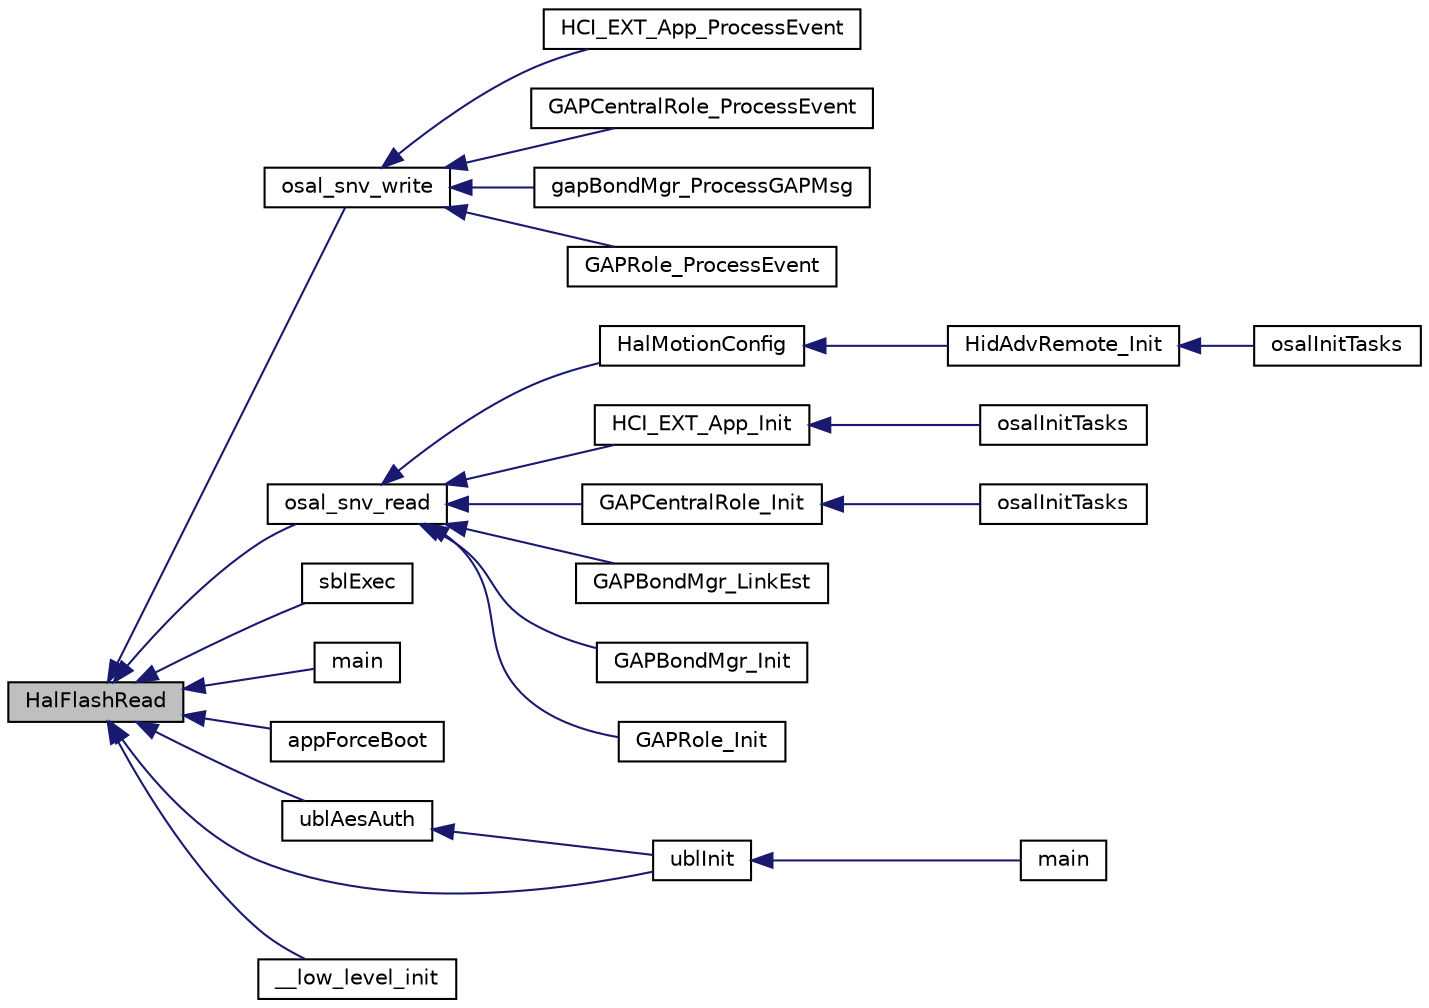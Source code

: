 digraph "HalFlashRead"
{
  edge [fontname="Helvetica",fontsize="10",labelfontname="Helvetica",labelfontsize="10"];
  node [fontname="Helvetica",fontsize="10",shape=record];
  rankdir="LR";
  Node1 [label="HalFlashRead",height=0.2,width=0.4,color="black", fillcolor="grey75", style="filled" fontcolor="black"];
  Node1 -> Node2 [dir="back",color="midnightblue",fontsize="10",style="solid",fontname="Helvetica"];
  Node2 [label="osal_snv_write",height=0.2,width=0.4,color="black", fillcolor="white", style="filled",URL="$osal__snv_8c.html#a029016762d0746f51511c90692db5e49"];
  Node2 -> Node3 [dir="back",color="midnightblue",fontsize="10",style="solid",fontname="Helvetica"];
  Node3 [label="HCI_EXT_App_ProcessEvent",height=0.2,width=0.4,color="black", fillcolor="white", style="filled",URL="$hci__ext__app_8h.html#aa7110c131acfef58384e49791e5b4303"];
  Node2 -> Node4 [dir="back",color="midnightblue",fontsize="10",style="solid",fontname="Helvetica"];
  Node4 [label="GAPCentralRole_ProcessEvent",height=0.2,width=0.4,color="black", fillcolor="white", style="filled",URL="$central_8h.html#aa6b4f185921bd29e5b28cefa0d3e58e1",tooltip="Central Profile Task event processing function. "];
  Node2 -> Node5 [dir="back",color="midnightblue",fontsize="10",style="solid",fontname="Helvetica"];
  Node5 [label="gapBondMgr_ProcessGAPMsg",height=0.2,width=0.4,color="black", fillcolor="white", style="filled",URL="$group___g_a_p_r_o_l_e_s___b_o_n_d_m_g_r___a_p_i.html#ga2c38f9823fb69e94a9fab1b8b88cc682",tooltip="This is a bypass mechanism to allow the bond manager to process GAP messages. "];
  Node2 -> Node6 [dir="back",color="midnightblue",fontsize="10",style="solid",fontname="Helvetica"];
  Node6 [label="GAPRole_ProcessEvent",height=0.2,width=0.4,color="black", fillcolor="white", style="filled",URL="$peripheral_8c.html#a17663b237f27642765ec9ca1f5cb63c4"];
  Node1 -> Node7 [dir="back",color="midnightblue",fontsize="10",style="solid",fontname="Helvetica"];
  Node7 [label="osal_snv_read",height=0.2,width=0.4,color="black", fillcolor="white", style="filled",URL="$osal__snv_8c.html#a035bb602a38bcd18450be7ad8075ba11"];
  Node7 -> Node8 [dir="back",color="midnightblue",fontsize="10",style="solid",fontname="Helvetica"];
  Node8 [label="HalMotionConfig",height=0.2,width=0.4,color="black", fillcolor="white", style="filled",URL="$hal__motion_8h.html#aa82cb8a2d8cab0e2d9188c0a8ba126e1"];
  Node8 -> Node9 [dir="back",color="midnightblue",fontsize="10",style="solid",fontname="Helvetica"];
  Node9 [label="HidAdvRemote_Init",height=0.2,width=0.4,color="black", fillcolor="white", style="filled",URL="$hid_adv_remote_8h.html#a9214b13e8b16b75583726016c869ff23"];
  Node9 -> Node10 [dir="back",color="midnightblue",fontsize="10",style="solid",fontname="Helvetica"];
  Node10 [label="osalInitTasks",height=0.2,width=0.4,color="black", fillcolor="white", style="filled",URL="$_o_s_a_l__hid_adv_remote_8c.html#a7ad49ef9f96d7753c3e77e0e69231bb2"];
  Node7 -> Node11 [dir="back",color="midnightblue",fontsize="10",style="solid",fontname="Helvetica"];
  Node11 [label="HCI_EXT_App_Init",height=0.2,width=0.4,color="black", fillcolor="white", style="filled",URL="$hci__ext__app_8h.html#a8b65a62461861fae144a408d2c02b002"];
  Node11 -> Node12 [dir="back",color="midnightblue",fontsize="10",style="solid",fontname="Helvetica"];
  Node12 [label="osalInitTasks",height=0.2,width=0.4,color="black", fillcolor="white", style="filled",URL="$_o_s_a_l___host_test_8c.html#a7ad49ef9f96d7753c3e77e0e69231bb2"];
  Node7 -> Node13 [dir="back",color="midnightblue",fontsize="10",style="solid",fontname="Helvetica"];
  Node13 [label="GAPCentralRole_Init",height=0.2,width=0.4,color="black", fillcolor="white", style="filled",URL="$central_8h.html#afa1f49689fcfc272ccfb1d806b3cd2fe",tooltip="Central Profile Task initialization function. "];
  Node13 -> Node14 [dir="back",color="midnightblue",fontsize="10",style="solid",fontname="Helvetica"];
  Node14 [label="osalInitTasks",height=0.2,width=0.4,color="black", fillcolor="white", style="filled",URL="$_o_s_a_l__glucose_collector_8c.html#a7ad49ef9f96d7753c3e77e0e69231bb2"];
  Node7 -> Node15 [dir="back",color="midnightblue",fontsize="10",style="solid",fontname="Helvetica"];
  Node15 [label="GAPBondMgr_LinkEst",height=0.2,width=0.4,color="black", fillcolor="white", style="filled",URL="$group___g_a_p_r_o_l_e_s___b_o_n_d_m_g_r___a_p_i.html#ga314d0be5aa9534ecfda5d0e7668ba415",tooltip="Notify the Bond Manager that a connection has been made. "];
  Node7 -> Node16 [dir="back",color="midnightblue",fontsize="10",style="solid",fontname="Helvetica"];
  Node16 [label="GAPBondMgr_Init",height=0.2,width=0.4,color="black", fillcolor="white", style="filled",URL="$gapperiphbondmgr_8h.html#a673d2c847a9a8d29d0c94c711c1a545f"];
  Node7 -> Node17 [dir="back",color="midnightblue",fontsize="10",style="solid",fontname="Helvetica"];
  Node17 [label="GAPRole_Init",height=0.2,width=0.4,color="black", fillcolor="white", style="filled",URL="$peripheral_8c.html#a130c5e67ee156f2248d8d71bd995050e"];
  Node1 -> Node18 [dir="back",color="midnightblue",fontsize="10",style="solid",fontname="Helvetica"];
  Node18 [label="sblExec",height=0.2,width=0.4,color="black", fillcolor="white", style="filled",URL="$_o_a_d_manager_2_source_2sbl__exec_8h.html#a957242a97a9fba2074cea066177ebefd"];
  Node1 -> Node19 [dir="back",color="midnightblue",fontsize="10",style="solid",fontname="Helvetica"];
  Node19 [label="main",height=0.2,width=0.4,color="black", fillcolor="white", style="filled",URL="$bim__main_8c.html#a6288eba0f8e8ad3ab1544ad731eb7667"];
  Node1 -> Node20 [dir="back",color="midnightblue",fontsize="10",style="solid",fontname="Helvetica"];
  Node20 [label="appForceBoot",height=0.2,width=0.4,color="black", fillcolor="white", style="filled",URL="$_s_b_l_2app_2sbl__app_8c.html#a1ed3e7e1229027ea87d320b220c44eb1"];
  Node1 -> Node21 [dir="back",color="midnightblue",fontsize="10",style="solid",fontname="Helvetica"];
  Node21 [label="ublAesAuth",height=0.2,width=0.4,color="black", fillcolor="white", style="filled",URL="$ubl__exec_8h.html#a946cf438a18905e8becd06319e1aa062"];
  Node21 -> Node22 [dir="back",color="midnightblue",fontsize="10",style="solid",fontname="Helvetica"];
  Node22 [label="ublInit",height=0.2,width=0.4,color="black", fillcolor="white", style="filled",URL="$ubl__exec_8h.html#a4deae3bc46d46e93388cb41013e9eac3"];
  Node22 -> Node23 [dir="back",color="midnightblue",fontsize="10",style="solid",fontname="Helvetica"];
  Node23 [label="main",height=0.2,width=0.4,color="black", fillcolor="white", style="filled",URL="$ubl__main_8c.html#a6288eba0f8e8ad3ab1544ad731eb7667"];
  Node1 -> Node22 [dir="back",color="midnightblue",fontsize="10",style="solid",fontname="Helvetica"];
  Node1 -> Node24 [dir="back",color="midnightblue",fontsize="10",style="solid",fontname="Helvetica"];
  Node24 [label="__low_level_init",height=0.2,width=0.4,color="black", fillcolor="white", style="filled",URL="$ubl__main_8c.html#a78971c2bd7bf2371a7958a70dab90472"];
}
